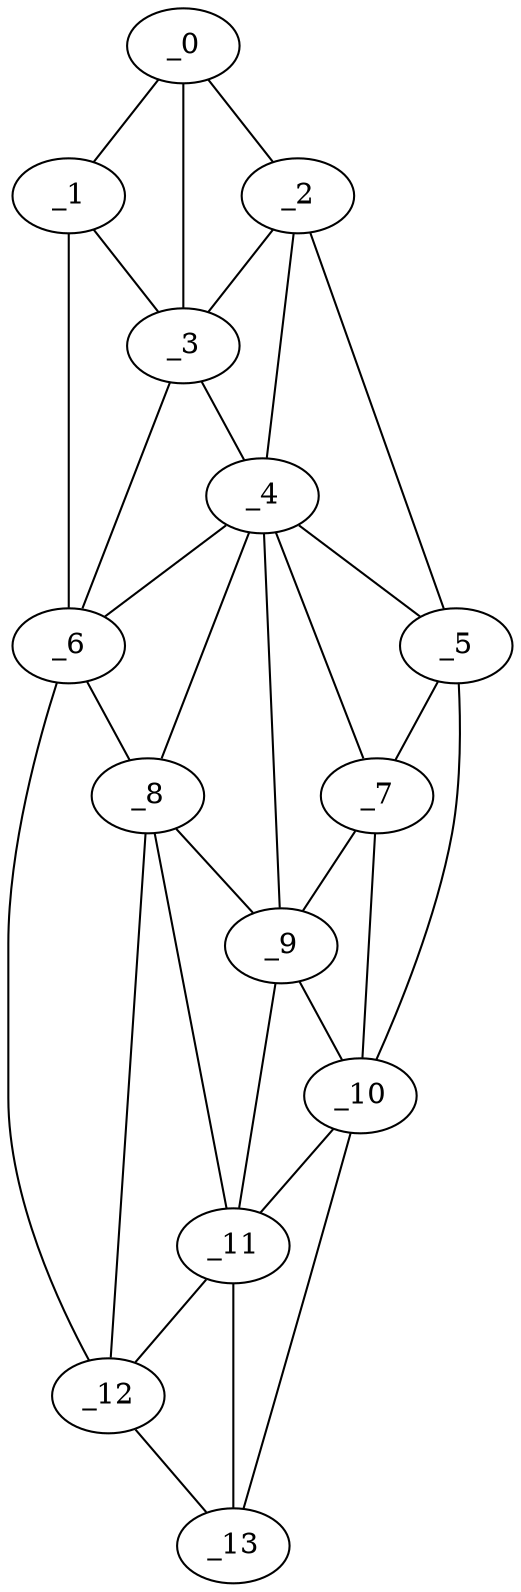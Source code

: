 graph "obj34__90.gxl" {
	_0	 [x=40,
		y=33];
	_1	 [x=41,
		y=38];
	_0 -- _1	 [valence=1];
	_2	 [x=47,
		y=30];
	_0 -- _2	 [valence=1];
	_3	 [x=48,
		y=38];
	_0 -- _3	 [valence=1];
	_1 -- _3	 [valence=2];
	_6	 [x=66,
		y=76];
	_1 -- _6	 [valence=1];
	_2 -- _3	 [valence=1];
	_4	 [x=53,
		y=37];
	_2 -- _4	 [valence=2];
	_5	 [x=55,
		y=29];
	_2 -- _5	 [valence=1];
	_3 -- _4	 [valence=2];
	_3 -- _6	 [valence=1];
	_4 -- _5	 [valence=1];
	_4 -- _6	 [valence=2];
	_7	 [x=77,
		y=33];
	_4 -- _7	 [valence=2];
	_8	 [x=77,
		y=70];
	_4 -- _8	 [valence=2];
	_9	 [x=82,
		y=40];
	_4 -- _9	 [valence=2];
	_5 -- _7	 [valence=1];
	_10	 [x=86,
		y=34];
	_5 -- _10	 [valence=1];
	_6 -- _8	 [valence=2];
	_12	 [x=123,
		y=75];
	_6 -- _12	 [valence=1];
	_7 -- _9	 [valence=1];
	_7 -- _10	 [valence=2];
	_8 -- _9	 [valence=1];
	_11	 [x=93,
		y=55];
	_8 -- _11	 [valence=2];
	_8 -- _12	 [valence=2];
	_9 -- _10	 [valence=1];
	_9 -- _11	 [valence=2];
	_10 -- _11	 [valence=1];
	_13	 [x=124,
		y=68];
	_10 -- _13	 [valence=1];
	_11 -- _12	 [valence=2];
	_11 -- _13	 [valence=2];
	_12 -- _13	 [valence=1];
}
